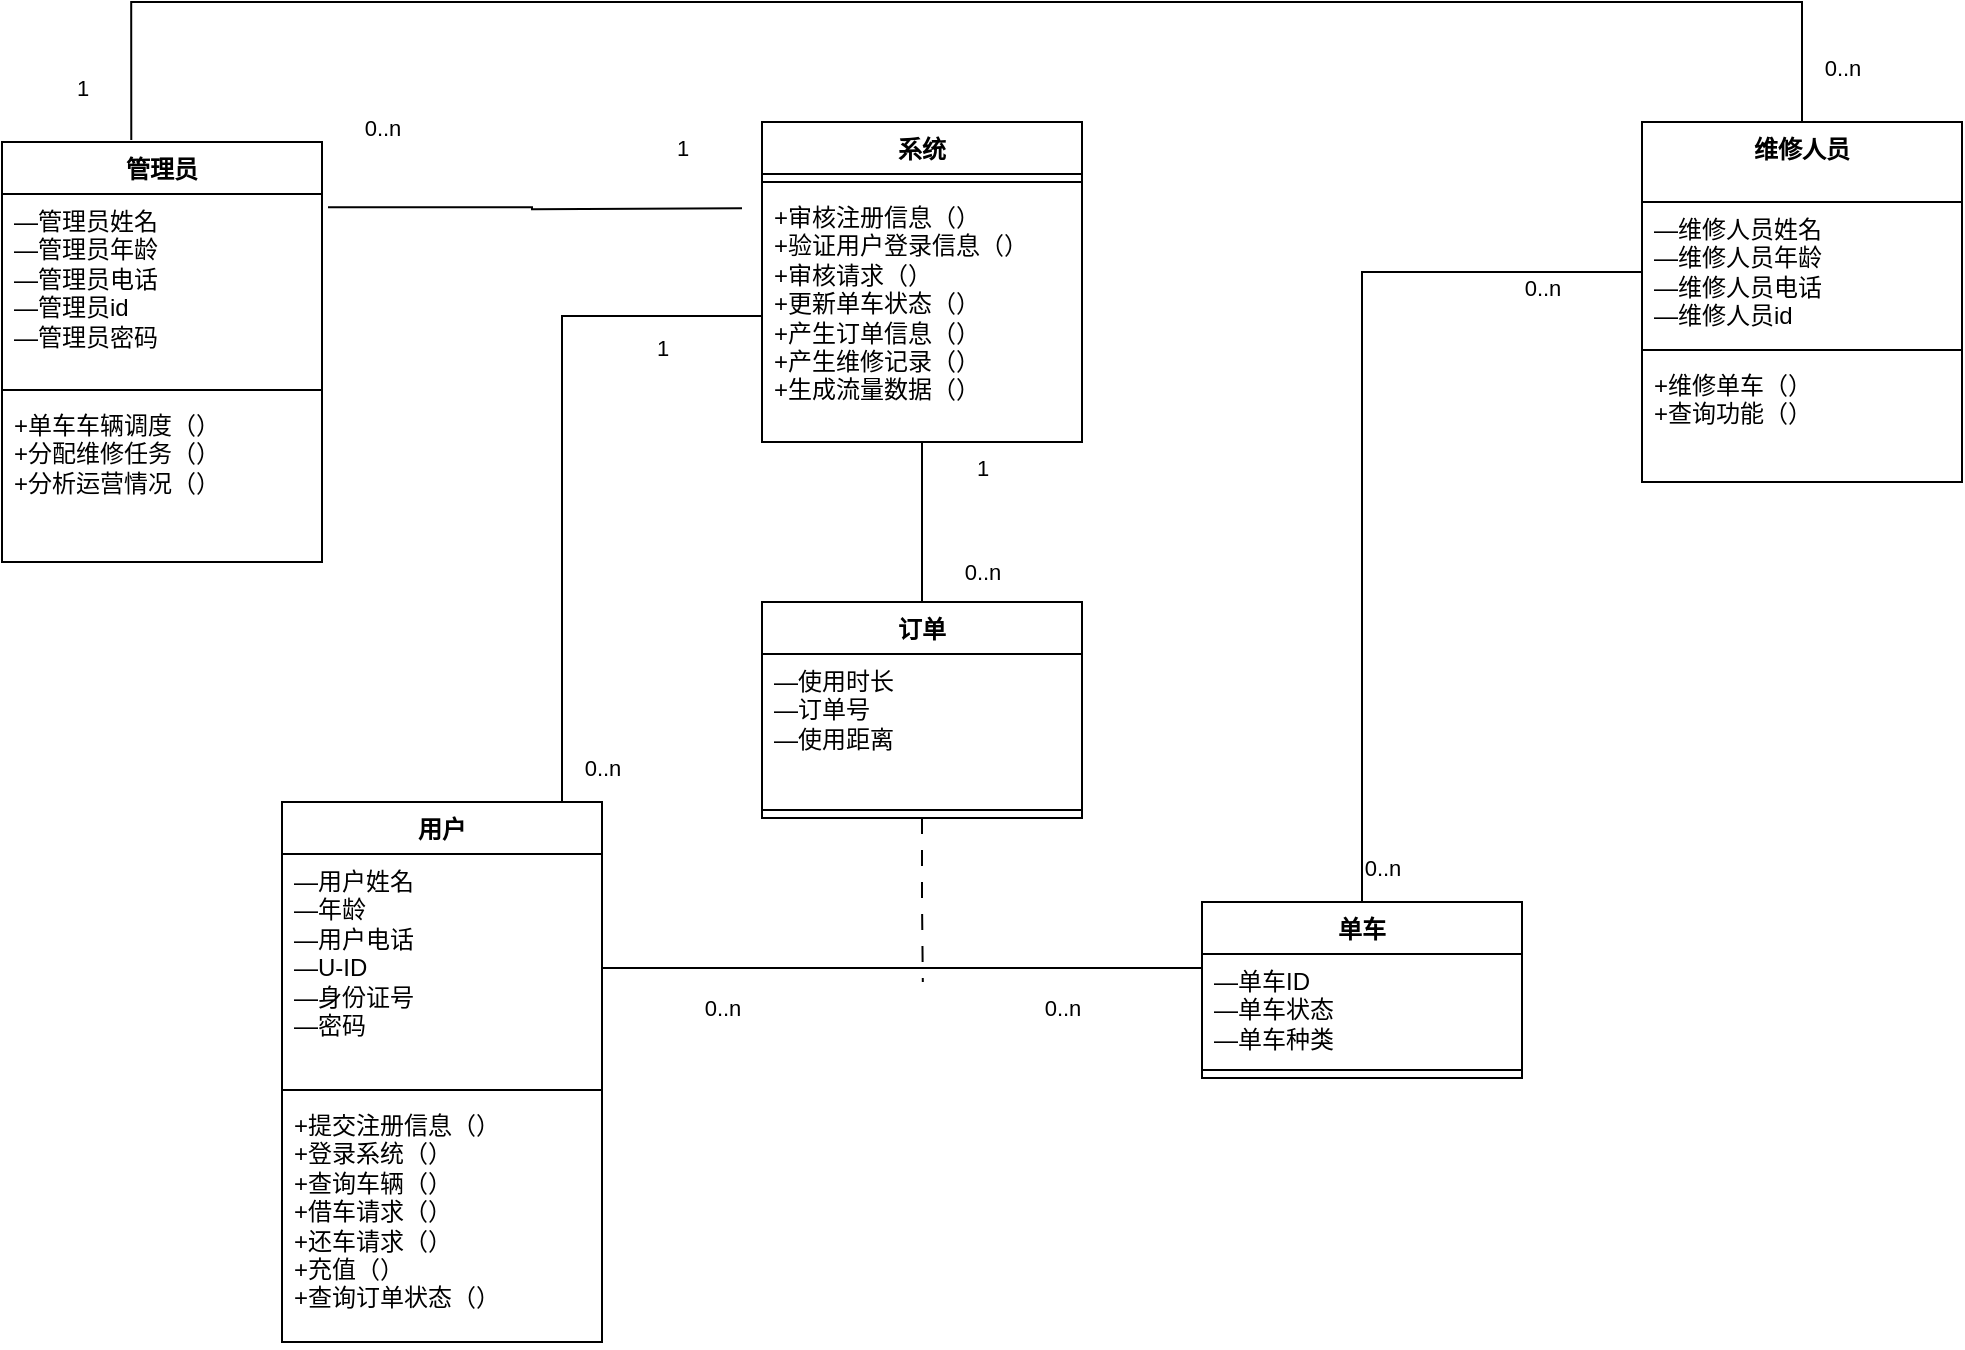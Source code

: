 <mxfile version="22.0.3" type="device">
  <diagram name="第 1 页" id="vCWenAfeO6v5HQPeHCKk">
    <mxGraphModel dx="1219" dy="731" grid="1" gridSize="10" guides="1" tooltips="1" connect="1" arrows="1" fold="1" page="1" pageScale="1" pageWidth="200000" pageHeight="200000" math="0" shadow="0">
      <root>
        <mxCell id="0" />
        <mxCell id="1" parent="0" />
        <mxCell id="A6LI4kCwHV6FrMp7PchB-2" value="用户" style="swimlane;fontStyle=1;align=center;verticalAlign=top;childLayout=stackLayout;horizontal=1;startSize=26;horizontalStack=0;resizeParent=1;resizeParentMax=0;resizeLast=0;collapsible=1;marginBottom=0;whiteSpace=wrap;html=1;" vertex="1" parent="1">
          <mxGeometry x="590" y="580" width="160" height="270" as="geometry" />
        </mxCell>
        <mxCell id="A6LI4kCwHV6FrMp7PchB-3" value="—用户姓名&lt;br&gt;—年龄&lt;br&gt;—用户电话&lt;br&gt;—U-ID&lt;br&gt;—身份证号&lt;br&gt;—密码" style="text;strokeColor=none;fillColor=none;align=left;verticalAlign=top;spacingLeft=4;spacingRight=4;overflow=hidden;rotatable=0;points=[[0,0.5],[1,0.5]];portConstraint=eastwest;whiteSpace=wrap;html=1;" vertex="1" parent="A6LI4kCwHV6FrMp7PchB-2">
          <mxGeometry y="26" width="160" height="114" as="geometry" />
        </mxCell>
        <mxCell id="A6LI4kCwHV6FrMp7PchB-4" value="" style="line;strokeWidth=1;fillColor=none;align=left;verticalAlign=middle;spacingTop=-1;spacingLeft=3;spacingRight=3;rotatable=0;labelPosition=right;points=[];portConstraint=eastwest;strokeColor=inherit;" vertex="1" parent="A6LI4kCwHV6FrMp7PchB-2">
          <mxGeometry y="140" width="160" height="8" as="geometry" />
        </mxCell>
        <mxCell id="A6LI4kCwHV6FrMp7PchB-5" value="+提交注册信息（）&lt;br&gt;+登录系统（）&lt;br&gt;+查询车辆（）&lt;br&gt;+借车请求（）&lt;br&gt;+还车请求（）&lt;br&gt;+充值（）&lt;br&gt;+查询订单状态（）" style="text;strokeColor=none;fillColor=none;align=left;verticalAlign=top;spacingLeft=4;spacingRight=4;overflow=hidden;rotatable=0;points=[[0,0.5],[1,0.5]];portConstraint=eastwest;whiteSpace=wrap;html=1;" vertex="1" parent="A6LI4kCwHV6FrMp7PchB-2">
          <mxGeometry y="148" width="160" height="122" as="geometry" />
        </mxCell>
        <mxCell id="A6LI4kCwHV6FrMp7PchB-6" value="系统" style="swimlane;fontStyle=1;align=center;verticalAlign=top;childLayout=stackLayout;horizontal=1;startSize=26;horizontalStack=0;resizeParent=1;resizeParentMax=0;resizeLast=0;collapsible=1;marginBottom=0;whiteSpace=wrap;html=1;" vertex="1" parent="1">
          <mxGeometry x="830" y="240" width="160" height="160" as="geometry" />
        </mxCell>
        <mxCell id="A6LI4kCwHV6FrMp7PchB-8" value="" style="line;strokeWidth=1;fillColor=none;align=left;verticalAlign=middle;spacingTop=-1;spacingLeft=3;spacingRight=3;rotatable=0;labelPosition=right;points=[];portConstraint=eastwest;strokeColor=inherit;" vertex="1" parent="A6LI4kCwHV6FrMp7PchB-6">
          <mxGeometry y="26" width="160" height="8" as="geometry" />
        </mxCell>
        <mxCell id="A6LI4kCwHV6FrMp7PchB-9" value="+审核注册信息（）&lt;br&gt;+验证用户登录信息（）&lt;br&gt;+审核请求（）&lt;br&gt;+更新单车状态（）&lt;br&gt;+产生订单信息（）&lt;br&gt;+产生维修记录（）&lt;br&gt;+生成流量数据（）" style="text;strokeColor=none;fillColor=none;align=left;verticalAlign=top;spacingLeft=4;spacingRight=4;overflow=hidden;rotatable=0;points=[[0,0.5,0,0,0],[0.5,1,0,0,0],[1,0.5,0,0,0]];portConstraint=eastwest;whiteSpace=wrap;html=1;" vertex="1" parent="A6LI4kCwHV6FrMp7PchB-6">
          <mxGeometry y="34" width="160" height="126" as="geometry" />
        </mxCell>
        <mxCell id="A6LI4kCwHV6FrMp7PchB-13" value="管理员" style="swimlane;fontStyle=1;align=center;verticalAlign=top;childLayout=stackLayout;horizontal=1;startSize=26;horizontalStack=0;resizeParent=1;resizeParentMax=0;resizeLast=0;collapsible=1;marginBottom=0;whiteSpace=wrap;html=1;" vertex="1" parent="1">
          <mxGeometry x="450" y="250" width="160" height="210" as="geometry" />
        </mxCell>
        <mxCell id="A6LI4kCwHV6FrMp7PchB-43" style="edgeStyle=orthogonalEdgeStyle;shape=connector;rounded=0;orthogonalLoop=1;jettySize=auto;html=1;exitX=1;exitY=0.07;exitDx=3;exitDy=0;exitPerimeter=0;labelBackgroundColor=default;strokeColor=default;align=center;verticalAlign=middle;fontFamily=Helvetica;fontSize=11;fontColor=default;endArrow=none;endFill=0;" edge="1" parent="A6LI4kCwHV6FrMp7PchB-13" source="A6LI4kCwHV6FrMp7PchB-14">
          <mxGeometry relative="1" as="geometry">
            <mxPoint x="370" y="33.118" as="targetPoint" />
          </mxGeometry>
        </mxCell>
        <mxCell id="A6LI4kCwHV6FrMp7PchB-14" value="—管理员姓名&lt;br&gt;—管理员年龄&lt;br&gt;—管理员电话&lt;br&gt;—管理员id&lt;br&gt;—管理员密码" style="text;strokeColor=none;fillColor=none;align=left;verticalAlign=top;spacingLeft=4;spacingRight=4;overflow=hidden;rotatable=0;points=[[0,0.5,0,0,0],[0,0.52,0,0,0],[1,0.07,0,3,0],[1,0.5,0,0,0]];portConstraint=eastwest;whiteSpace=wrap;html=1;" vertex="1" parent="A6LI4kCwHV6FrMp7PchB-13">
          <mxGeometry y="26" width="160" height="94" as="geometry" />
        </mxCell>
        <mxCell id="A6LI4kCwHV6FrMp7PchB-15" value="" style="line;strokeWidth=1;fillColor=none;align=left;verticalAlign=middle;spacingTop=-1;spacingLeft=3;spacingRight=3;rotatable=0;labelPosition=right;points=[];portConstraint=eastwest;strokeColor=inherit;" vertex="1" parent="A6LI4kCwHV6FrMp7PchB-13">
          <mxGeometry y="120" width="160" height="8" as="geometry" />
        </mxCell>
        <mxCell id="A6LI4kCwHV6FrMp7PchB-16" value="+单车车辆调度（）&lt;br&gt;+分配维修任务（）&lt;br&gt;+分析运营情况（）" style="text;strokeColor=none;fillColor=none;align=left;verticalAlign=top;spacingLeft=4;spacingRight=4;overflow=hidden;rotatable=0;points=[[0,0.5],[1,0.5]];portConstraint=eastwest;whiteSpace=wrap;html=1;" vertex="1" parent="A6LI4kCwHV6FrMp7PchB-13">
          <mxGeometry y="128" width="160" height="82" as="geometry" />
        </mxCell>
        <mxCell id="A6LI4kCwHV6FrMp7PchB-21" value="维修人员" style="swimlane;fontStyle=1;align=center;verticalAlign=top;childLayout=stackLayout;horizontal=1;startSize=40;horizontalStack=0;resizeParent=1;resizeParentMax=0;resizeLast=0;collapsible=1;marginBottom=0;whiteSpace=wrap;html=1;" vertex="1" parent="1">
          <mxGeometry x="1270" y="240" width="160" height="180" as="geometry" />
        </mxCell>
        <mxCell id="A6LI4kCwHV6FrMp7PchB-22" value="—维修人员姓名&lt;br&gt;—维修人员年龄&lt;br&gt;—维修人员电话&lt;br&gt;—维修人员id" style="text;strokeColor=none;fillColor=none;align=left;verticalAlign=top;spacingLeft=4;spacingRight=4;overflow=hidden;rotatable=0;points=[[0,0.5],[1,0.5]];portConstraint=eastwest;whiteSpace=wrap;html=1;" vertex="1" parent="A6LI4kCwHV6FrMp7PchB-21">
          <mxGeometry y="40" width="160" height="70" as="geometry" />
        </mxCell>
        <mxCell id="A6LI4kCwHV6FrMp7PchB-23" value="" style="line;strokeWidth=1;fillColor=none;align=left;verticalAlign=middle;spacingTop=-1;spacingLeft=3;spacingRight=3;rotatable=0;labelPosition=right;points=[];portConstraint=eastwest;strokeColor=inherit;" vertex="1" parent="A6LI4kCwHV6FrMp7PchB-21">
          <mxGeometry y="110" width="160" height="8" as="geometry" />
        </mxCell>
        <mxCell id="A6LI4kCwHV6FrMp7PchB-24" value="+维修单车（）&lt;br&gt;+查询功能（）" style="text;strokeColor=none;fillColor=none;align=left;verticalAlign=top;spacingLeft=4;spacingRight=4;overflow=hidden;rotatable=0;points=[[0,0.5],[1,0.5]];portConstraint=eastwest;whiteSpace=wrap;html=1;" vertex="1" parent="A6LI4kCwHV6FrMp7PchB-21">
          <mxGeometry y="118" width="160" height="62" as="geometry" />
        </mxCell>
        <mxCell id="A6LI4kCwHV6FrMp7PchB-29" value="单车" style="swimlane;fontStyle=1;align=center;verticalAlign=top;childLayout=stackLayout;horizontal=1;startSize=26;horizontalStack=0;resizeParent=1;resizeParentMax=0;resizeLast=0;collapsible=1;marginBottom=0;whiteSpace=wrap;html=1;" vertex="1" parent="1">
          <mxGeometry x="1050" y="630" width="160" height="88" as="geometry" />
        </mxCell>
        <mxCell id="A6LI4kCwHV6FrMp7PchB-30" value="—单车ID&lt;br&gt;—单车状态&lt;br&gt;—单车种类" style="text;strokeColor=none;fillColor=none;align=left;verticalAlign=top;spacingLeft=4;spacingRight=4;overflow=hidden;rotatable=0;points=[[0,0.5],[1,0.5]];portConstraint=eastwest;whiteSpace=wrap;html=1;" vertex="1" parent="A6LI4kCwHV6FrMp7PchB-29">
          <mxGeometry y="26" width="160" height="54" as="geometry" />
        </mxCell>
        <mxCell id="A6LI4kCwHV6FrMp7PchB-31" value="" style="line;strokeWidth=1;fillColor=none;align=left;verticalAlign=middle;spacingTop=-1;spacingLeft=3;spacingRight=3;rotatable=0;labelPosition=right;points=[];portConstraint=eastwest;strokeColor=inherit;" vertex="1" parent="A6LI4kCwHV6FrMp7PchB-29">
          <mxGeometry y="80" width="160" height="8" as="geometry" />
        </mxCell>
        <mxCell id="A6LI4kCwHV6FrMp7PchB-41" style="edgeStyle=orthogonalEdgeStyle;shape=connector;rounded=0;orthogonalLoop=1;jettySize=auto;html=1;exitX=0.5;exitY=1;exitDx=0;exitDy=0;labelBackgroundColor=default;strokeColor=default;align=center;verticalAlign=middle;fontFamily=Helvetica;fontSize=11;fontColor=default;endArrow=none;endFill=0;dashed=1;dashPattern=8 8;" edge="1" parent="1" source="A6LI4kCwHV6FrMp7PchB-33">
          <mxGeometry relative="1" as="geometry">
            <mxPoint x="910.412" y="670" as="targetPoint" />
          </mxGeometry>
        </mxCell>
        <mxCell id="A6LI4kCwHV6FrMp7PchB-33" value="订单" style="swimlane;fontStyle=1;align=center;verticalAlign=top;childLayout=stackLayout;horizontal=1;startSize=26;horizontalStack=0;resizeParent=1;resizeParentMax=0;resizeLast=0;collapsible=1;marginBottom=0;whiteSpace=wrap;html=1;" vertex="1" parent="1">
          <mxGeometry x="830" y="480" width="160" height="108" as="geometry" />
        </mxCell>
        <mxCell id="A6LI4kCwHV6FrMp7PchB-34" value="—使用时长&lt;br&gt;—订单号&lt;br&gt;—使用距离" style="text;strokeColor=none;fillColor=none;align=left;verticalAlign=top;spacingLeft=4;spacingRight=4;overflow=hidden;rotatable=0;points=[[0,0.5],[1,0.5]];portConstraint=eastwest;whiteSpace=wrap;html=1;" vertex="1" parent="A6LI4kCwHV6FrMp7PchB-33">
          <mxGeometry y="26" width="160" height="74" as="geometry" />
        </mxCell>
        <mxCell id="A6LI4kCwHV6FrMp7PchB-35" value="" style="line;strokeWidth=1;fillColor=none;align=left;verticalAlign=middle;spacingTop=-1;spacingLeft=3;spacingRight=3;rotatable=0;labelPosition=right;points=[];portConstraint=eastwest;strokeColor=inherit;" vertex="1" parent="A6LI4kCwHV6FrMp7PchB-33">
          <mxGeometry y="100" width="160" height="8" as="geometry" />
        </mxCell>
        <mxCell id="A6LI4kCwHV6FrMp7PchB-37" style="edgeStyle=orthogonalEdgeStyle;rounded=0;orthogonalLoop=1;jettySize=auto;html=1;exitX=1;exitY=0.5;exitDx=0;exitDy=0;endArrow=none;endFill=0;" edge="1" parent="1" source="A6LI4kCwHV6FrMp7PchB-3">
          <mxGeometry relative="1" as="geometry">
            <mxPoint x="1050" y="663" as="targetPoint" />
          </mxGeometry>
        </mxCell>
        <mxCell id="A6LI4kCwHV6FrMp7PchB-42" style="edgeStyle=orthogonalEdgeStyle;shape=connector;rounded=0;orthogonalLoop=1;jettySize=auto;html=1;exitX=0;exitY=0.5;exitDx=0;exitDy=0;entryX=0.875;entryY=0;entryDx=0;entryDy=0;entryPerimeter=0;labelBackgroundColor=default;strokeColor=default;align=center;verticalAlign=middle;fontFamily=Helvetica;fontSize=11;fontColor=default;endArrow=none;endFill=0;" edge="1" parent="1" source="A6LI4kCwHV6FrMp7PchB-9" target="A6LI4kCwHV6FrMp7PchB-2">
          <mxGeometry relative="1" as="geometry" />
        </mxCell>
        <mxCell id="A6LI4kCwHV6FrMp7PchB-44" style="edgeStyle=orthogonalEdgeStyle;shape=connector;rounded=0;orthogonalLoop=1;jettySize=auto;html=1;exitX=0.5;exitY=1;exitDx=0;exitDy=0;exitPerimeter=0;entryX=0.5;entryY=0;entryDx=0;entryDy=0;labelBackgroundColor=default;strokeColor=default;align=center;verticalAlign=middle;fontFamily=Helvetica;fontSize=11;fontColor=default;endArrow=none;endFill=0;" edge="1" parent="1" source="A6LI4kCwHV6FrMp7PchB-9" target="A6LI4kCwHV6FrMp7PchB-33">
          <mxGeometry relative="1" as="geometry" />
        </mxCell>
        <mxCell id="A6LI4kCwHV6FrMp7PchB-45" style="edgeStyle=orthogonalEdgeStyle;shape=connector;rounded=0;orthogonalLoop=1;jettySize=auto;html=1;exitX=0;exitY=0.5;exitDx=0;exitDy=0;entryX=0.5;entryY=0;entryDx=0;entryDy=0;labelBackgroundColor=default;strokeColor=default;align=center;verticalAlign=middle;fontFamily=Helvetica;fontSize=11;fontColor=default;endArrow=none;endFill=0;" edge="1" parent="1" source="A6LI4kCwHV6FrMp7PchB-22" target="A6LI4kCwHV6FrMp7PchB-29">
          <mxGeometry relative="1" as="geometry" />
        </mxCell>
        <mxCell id="A6LI4kCwHV6FrMp7PchB-46" style="edgeStyle=orthogonalEdgeStyle;shape=connector;rounded=0;orthogonalLoop=1;jettySize=auto;html=1;exitX=0.5;exitY=0;exitDx=0;exitDy=0;entryX=0.404;entryY=-0.005;entryDx=0;entryDy=0;entryPerimeter=0;labelBackgroundColor=default;strokeColor=default;align=center;verticalAlign=middle;fontFamily=Helvetica;fontSize=11;fontColor=default;endArrow=none;endFill=0;" edge="1" parent="1" source="A6LI4kCwHV6FrMp7PchB-21" target="A6LI4kCwHV6FrMp7PchB-13">
          <mxGeometry relative="1" as="geometry">
            <Array as="points">
              <mxPoint x="1350" y="180" />
              <mxPoint x="515" y="180" />
            </Array>
          </mxGeometry>
        </mxCell>
        <mxCell id="A6LI4kCwHV6FrMp7PchB-47" value="0..n" style="text;html=1;align=center;verticalAlign=middle;resizable=0;points=[];autosize=1;strokeColor=none;fillColor=none;fontSize=11;fontFamily=Helvetica;fontColor=default;" vertex="1" parent="1">
          <mxGeometry x="790" y="668" width="40" height="30" as="geometry" />
        </mxCell>
        <mxCell id="A6LI4kCwHV6FrMp7PchB-48" value="0..n" style="text;html=1;align=center;verticalAlign=middle;resizable=0;points=[];autosize=1;strokeColor=none;fillColor=none;fontSize=11;fontFamily=Helvetica;fontColor=default;" vertex="1" parent="1">
          <mxGeometry x="960" y="668" width="40" height="30" as="geometry" />
        </mxCell>
        <mxCell id="A6LI4kCwHV6FrMp7PchB-49" value="1" style="text;html=1;align=center;verticalAlign=middle;resizable=0;points=[];autosize=1;strokeColor=none;fillColor=none;fontSize=11;fontFamily=Helvetica;fontColor=default;" vertex="1" parent="1">
          <mxGeometry x="765" y="338" width="30" height="30" as="geometry" />
        </mxCell>
        <mxCell id="A6LI4kCwHV6FrMp7PchB-50" value="0..n" style="text;html=1;align=center;verticalAlign=middle;resizable=0;points=[];autosize=1;strokeColor=none;fillColor=none;fontSize=11;fontFamily=Helvetica;fontColor=default;" vertex="1" parent="1">
          <mxGeometry x="730" y="548" width="40" height="30" as="geometry" />
        </mxCell>
        <mxCell id="A6LI4kCwHV6FrMp7PchB-51" value="1" style="text;html=1;align=center;verticalAlign=middle;resizable=0;points=[];autosize=1;strokeColor=none;fillColor=none;fontSize=11;fontFamily=Helvetica;fontColor=default;" vertex="1" parent="1">
          <mxGeometry x="775" y="238" width="30" height="30" as="geometry" />
        </mxCell>
        <mxCell id="A6LI4kCwHV6FrMp7PchB-52" value="0..n" style="text;html=1;align=center;verticalAlign=middle;resizable=0;points=[];autosize=1;strokeColor=none;fillColor=none;fontSize=11;fontFamily=Helvetica;fontColor=default;" vertex="1" parent="1">
          <mxGeometry x="620" y="228" width="40" height="30" as="geometry" />
        </mxCell>
        <mxCell id="A6LI4kCwHV6FrMp7PchB-53" value="0..n" style="text;html=1;align=center;verticalAlign=middle;resizable=0;points=[];autosize=1;strokeColor=none;fillColor=none;fontSize=11;fontFamily=Helvetica;fontColor=default;" vertex="1" parent="1">
          <mxGeometry x="1200" y="308" width="40" height="30" as="geometry" />
        </mxCell>
        <mxCell id="A6LI4kCwHV6FrMp7PchB-54" value="0..n" style="text;html=1;align=center;verticalAlign=middle;resizable=0;points=[];autosize=1;strokeColor=none;fillColor=none;fontSize=11;fontFamily=Helvetica;fontColor=default;" vertex="1" parent="1">
          <mxGeometry x="1120" y="598" width="40" height="30" as="geometry" />
        </mxCell>
        <mxCell id="A6LI4kCwHV6FrMp7PchB-55" value="1" style="text;html=1;align=center;verticalAlign=middle;resizable=0;points=[];autosize=1;strokeColor=none;fillColor=none;fontSize=11;fontFamily=Helvetica;fontColor=default;" vertex="1" parent="1">
          <mxGeometry x="475" y="208" width="30" height="30" as="geometry" />
        </mxCell>
        <mxCell id="A6LI4kCwHV6FrMp7PchB-56" value="0..n" style="text;html=1;align=center;verticalAlign=middle;resizable=0;points=[];autosize=1;strokeColor=none;fillColor=none;fontSize=11;fontFamily=Helvetica;fontColor=default;" vertex="1" parent="1">
          <mxGeometry x="1350" y="198" width="40" height="30" as="geometry" />
        </mxCell>
        <mxCell id="A6LI4kCwHV6FrMp7PchB-57" value="1" style="text;html=1;align=center;verticalAlign=middle;resizable=0;points=[];autosize=1;strokeColor=none;fillColor=none;fontSize=11;fontFamily=Helvetica;fontColor=default;" vertex="1" parent="1">
          <mxGeometry x="925" y="398" width="30" height="30" as="geometry" />
        </mxCell>
        <mxCell id="A6LI4kCwHV6FrMp7PchB-58" value="0..n" style="text;html=1;align=center;verticalAlign=middle;resizable=0;points=[];autosize=1;strokeColor=none;fillColor=none;fontSize=11;fontFamily=Helvetica;fontColor=default;" vertex="1" parent="1">
          <mxGeometry x="920" y="450" width="40" height="30" as="geometry" />
        </mxCell>
      </root>
    </mxGraphModel>
  </diagram>
</mxfile>
